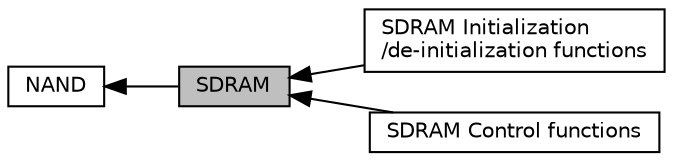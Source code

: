 digraph "SDRAM"
{
  edge [fontname="Helvetica",fontsize="10",labelfontname="Helvetica",labelfontsize="10"];
  node [fontname="Helvetica",fontsize="10",shape=record];
  rankdir=LR;
  Node1 [label="NAND",height=0.2,width=0.4,color="black", fillcolor="white", style="filled",URL="$group___f_m_c___l_l___n_a_n_d.html"];
  Node0 [label="SDRAM",height=0.2,width=0.4,color="black", fillcolor="grey75", style="filled", fontcolor="black"];
  Node2 [label="SDRAM Initialization\l/de-initialization functions",height=0.2,width=0.4,color="black", fillcolor="white", style="filled",URL="$group___f_m_c___l_l___s_d_r_a_m___private___functions___group1.html"];
  Node3 [label="SDRAM Control functions",height=0.2,width=0.4,color="black", fillcolor="white", style="filled",URL="$group___f_m_c___l_l___s_d_r_a_m___private___functions___group2.html"];
  Node1->Node0 [shape=plaintext, dir="back", style="solid"];
  Node0->Node2 [shape=plaintext, dir="back", style="solid"];
  Node0->Node3 [shape=plaintext, dir="back", style="solid"];
}
